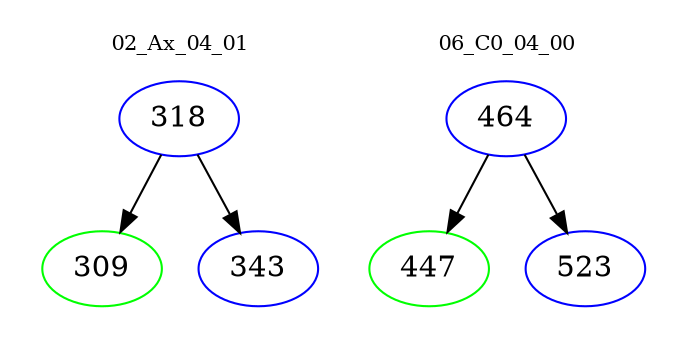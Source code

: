 digraph{
subgraph cluster_0 {
color = white
label = "02_Ax_04_01";
fontsize=10;
T0_318 [label="318", color="blue"]
T0_318 -> T0_309 [color="black"]
T0_309 [label="309", color="green"]
T0_318 -> T0_343 [color="black"]
T0_343 [label="343", color="blue"]
}
subgraph cluster_1 {
color = white
label = "06_C0_04_00";
fontsize=10;
T1_464 [label="464", color="blue"]
T1_464 -> T1_447 [color="black"]
T1_447 [label="447", color="green"]
T1_464 -> T1_523 [color="black"]
T1_523 [label="523", color="blue"]
}
}
